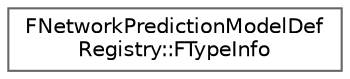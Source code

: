 digraph "Graphical Class Hierarchy"
{
 // INTERACTIVE_SVG=YES
 // LATEX_PDF_SIZE
  bgcolor="transparent";
  edge [fontname=Helvetica,fontsize=10,labelfontname=Helvetica,labelfontsize=10];
  node [fontname=Helvetica,fontsize=10,shape=box,height=0.2,width=0.4];
  rankdir="LR";
  Node0 [id="Node000000",label="FNetworkPredictionModelDef\lRegistry::FTypeInfo",height=0.2,width=0.4,color="grey40", fillcolor="white", style="filled",URL="$de/da5/structFNetworkPredictionModelDefRegistry_1_1FTypeInfo.html",tooltip=" "];
}
